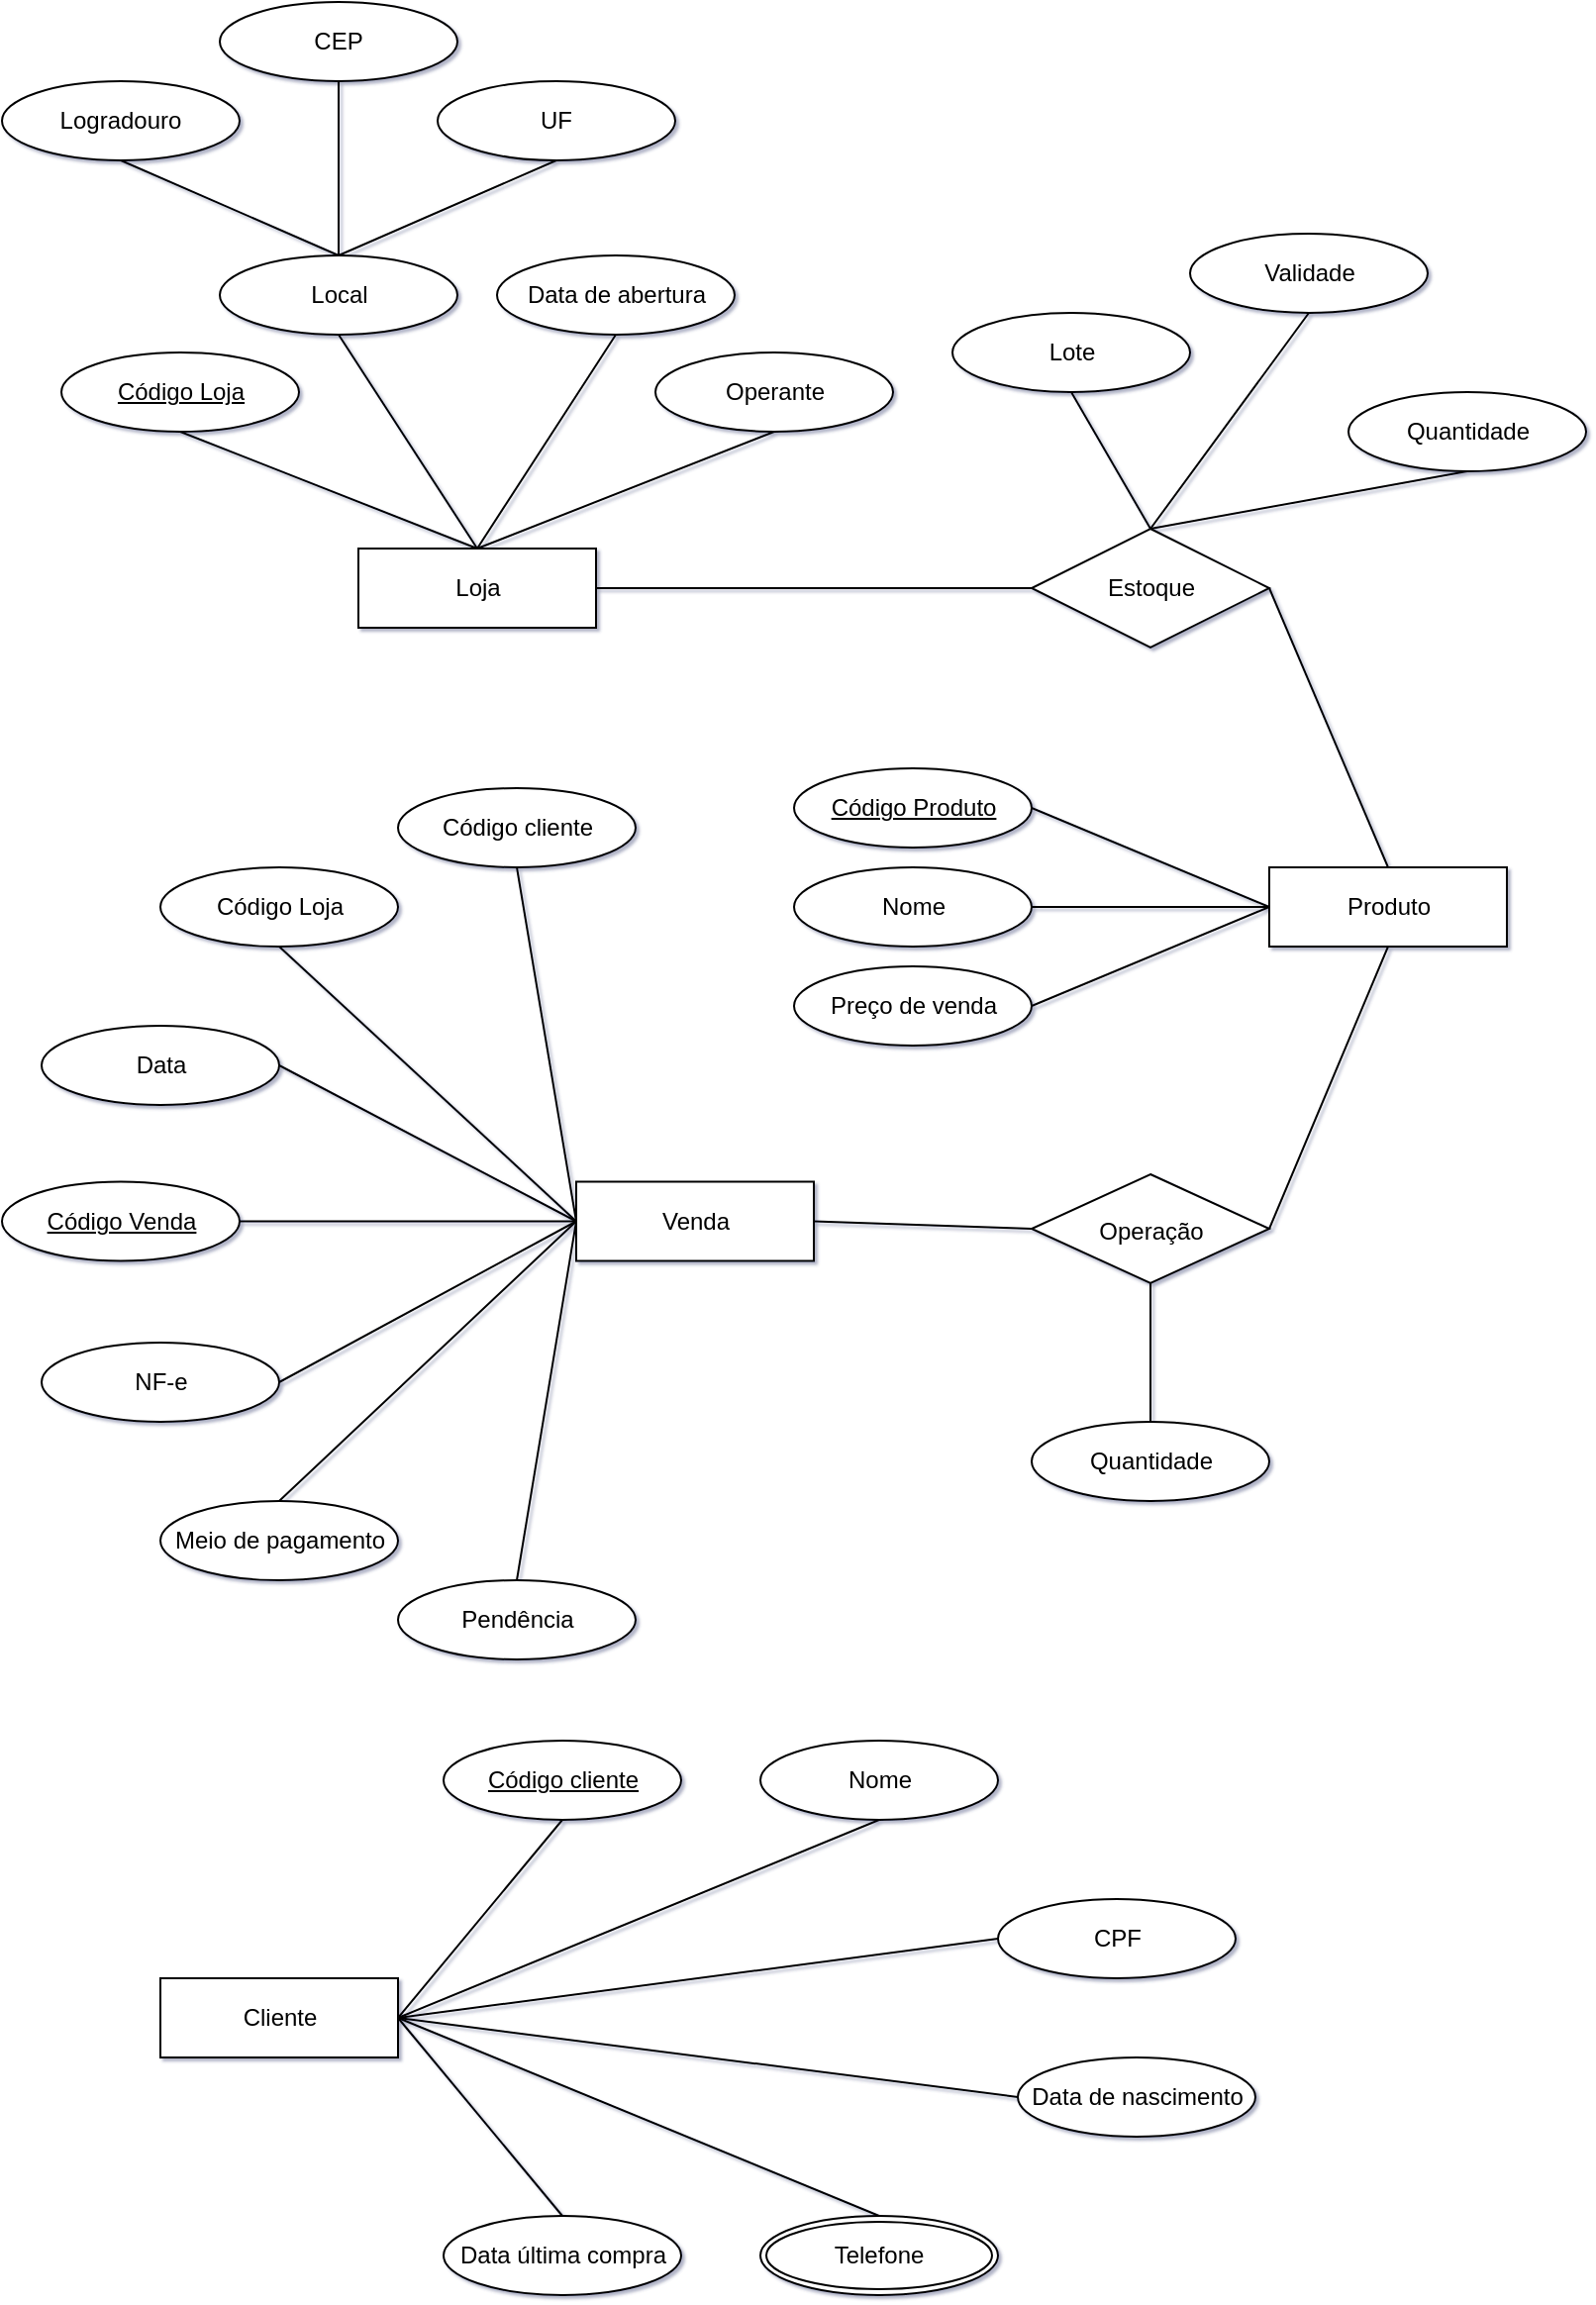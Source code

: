 <mxfile version="20.2.3" type="device"><diagram id="9cClkkAxjtnwp13ak6YX" name="Página-1"><mxGraphModel dx="1283" dy="528" grid="1" gridSize="10" guides="1" tooltips="1" connect="1" arrows="1" fold="1" page="1" pageScale="1" pageWidth="827" pageHeight="1169" math="0" shadow="1"><root><mxCell id="0"/><mxCell id="1" parent="0"/><mxCell id="WDS-rFWJ9INhFWyZ0lLM-5" value="" style="group" vertex="1" connectable="0" parent="1"><mxGeometry x="290" y="595.75" width="120" height="40" as="geometry"/></mxCell><mxCell id="WDS-rFWJ9INhFWyZ0lLM-1" value="" style="rounded=0;whiteSpace=wrap;html=1;" vertex="1" parent="WDS-rFWJ9INhFWyZ0lLM-5"><mxGeometry width="120" height="40" as="geometry"/></mxCell><mxCell id="WDS-rFWJ9INhFWyZ0lLM-2" value="&lt;div&gt;Venda&lt;/div&gt;" style="text;html=1;resizable=0;autosize=1;align=center;verticalAlign=middle;points=[];fillColor=none;strokeColor=none;rounded=0;" vertex="1" parent="WDS-rFWJ9INhFWyZ0lLM-5"><mxGeometry x="30" y="5" width="60" height="30" as="geometry"/></mxCell><mxCell id="WDS-rFWJ9INhFWyZ0lLM-11" value="" style="group" vertex="1" connectable="0" parent="1"><mxGeometry x="80" y="998" width="120" height="40" as="geometry"/></mxCell><mxCell id="WDS-rFWJ9INhFWyZ0lLM-6" value="" style="rounded=0;whiteSpace=wrap;html=1;" vertex="1" parent="WDS-rFWJ9INhFWyZ0lLM-11"><mxGeometry width="120" height="40" as="geometry"/></mxCell><mxCell id="WDS-rFWJ9INhFWyZ0lLM-7" value="&lt;div&gt;Cliente&lt;/div&gt;" style="text;html=1;resizable=0;autosize=1;align=center;verticalAlign=middle;points=[];fillColor=none;strokeColor=none;rounded=0;" vertex="1" parent="WDS-rFWJ9INhFWyZ0lLM-11"><mxGeometry x="30" y="5" width="60" height="30" as="geometry"/></mxCell><mxCell id="WDS-rFWJ9INhFWyZ0lLM-14" value="" style="group" vertex="1" connectable="0" parent="1"><mxGeometry x="640" y="437" width="120" height="40" as="geometry"/></mxCell><mxCell id="WDS-rFWJ9INhFWyZ0lLM-15" value="" style="group" vertex="1" connectable="0" parent="WDS-rFWJ9INhFWyZ0lLM-14"><mxGeometry width="120" height="40" as="geometry"/></mxCell><mxCell id="WDS-rFWJ9INhFWyZ0lLM-18" value="" style="group" vertex="1" connectable="0" parent="WDS-rFWJ9INhFWyZ0lLM-15"><mxGeometry width="120" height="40" as="geometry"/></mxCell><mxCell id="WDS-rFWJ9INhFWyZ0lLM-16" value="" style="rounded=0;whiteSpace=wrap;html=1;" vertex="1" parent="WDS-rFWJ9INhFWyZ0lLM-18"><mxGeometry width="120" height="40" as="geometry"/></mxCell><mxCell id="WDS-rFWJ9INhFWyZ0lLM-17" value="Produto" style="text;html=1;resizable=0;autosize=1;align=center;verticalAlign=middle;points=[];fillColor=none;strokeColor=none;rounded=0;" vertex="1" parent="WDS-rFWJ9INhFWyZ0lLM-18"><mxGeometry x="30" y="5" width="60" height="30" as="geometry"/></mxCell><mxCell id="WDS-rFWJ9INhFWyZ0lLM-19" value="" style="group" vertex="1" connectable="0" parent="1"><mxGeometry x="180" y="276" width="120" height="40" as="geometry"/></mxCell><mxCell id="WDS-rFWJ9INhFWyZ0lLM-20" value="" style="group" vertex="1" connectable="0" parent="WDS-rFWJ9INhFWyZ0lLM-19"><mxGeometry width="120" height="40" as="geometry"/></mxCell><mxCell id="WDS-rFWJ9INhFWyZ0lLM-21" value="" style="group" vertex="1" connectable="0" parent="WDS-rFWJ9INhFWyZ0lLM-20"><mxGeometry width="120" height="40" as="geometry"/></mxCell><mxCell id="WDS-rFWJ9INhFWyZ0lLM-24" value="" style="group" vertex="1" connectable="0" parent="WDS-rFWJ9INhFWyZ0lLM-21"><mxGeometry width="120" height="40" as="geometry"/></mxCell><mxCell id="WDS-rFWJ9INhFWyZ0lLM-22" value="" style="rounded=0;whiteSpace=wrap;html=1;" vertex="1" parent="WDS-rFWJ9INhFWyZ0lLM-24"><mxGeometry width="120" height="40" as="geometry"/></mxCell><mxCell id="WDS-rFWJ9INhFWyZ0lLM-23" value="Loja" style="text;html=1;resizable=0;autosize=1;align=center;verticalAlign=middle;points=[];fillColor=none;strokeColor=none;rounded=0;" vertex="1" parent="WDS-rFWJ9INhFWyZ0lLM-24"><mxGeometry x="35" y="5" width="50" height="30" as="geometry"/></mxCell><mxCell id="WDS-rFWJ9INhFWyZ0lLM-27" value="" style="group" vertex="1" connectable="0" parent="1"><mxGeometry x="520" y="592" width="120" height="55" as="geometry"/></mxCell><mxCell id="WDS-rFWJ9INhFWyZ0lLM-25" value="" style="rhombus;whiteSpace=wrap;html=1;" vertex="1" parent="WDS-rFWJ9INhFWyZ0lLM-27"><mxGeometry width="120" height="55" as="geometry"/></mxCell><mxCell id="WDS-rFWJ9INhFWyZ0lLM-26" value="Operação" style="text;html=1;resizable=0;autosize=1;align=center;verticalAlign=middle;points=[];fillColor=none;strokeColor=none;rounded=0;" vertex="1" parent="WDS-rFWJ9INhFWyZ0lLM-27"><mxGeometry x="20" y="13.75" width="80" height="30" as="geometry"/></mxCell><mxCell id="WDS-rFWJ9INhFWyZ0lLM-28" value="" style="group" vertex="1" connectable="0" parent="1"><mxGeometry x="520" y="266" width="120" height="60" as="geometry"/></mxCell><mxCell id="WDS-rFWJ9INhFWyZ0lLM-31" value="" style="group" vertex="1" connectable="0" parent="WDS-rFWJ9INhFWyZ0lLM-28"><mxGeometry width="120" height="60" as="geometry"/></mxCell><mxCell id="WDS-rFWJ9INhFWyZ0lLM-29" value="" style="rhombus;whiteSpace=wrap;html=1;" vertex="1" parent="WDS-rFWJ9INhFWyZ0lLM-31"><mxGeometry width="120" height="60" as="geometry"/></mxCell><mxCell id="WDS-rFWJ9INhFWyZ0lLM-30" value="Estoque" style="text;html=1;resizable=0;autosize=1;align=center;verticalAlign=middle;points=[];fillColor=none;strokeColor=none;rounded=0;" vertex="1" parent="WDS-rFWJ9INhFWyZ0lLM-31"><mxGeometry x="25" y="15" width="70" height="30" as="geometry"/></mxCell><mxCell id="WDS-rFWJ9INhFWyZ0lLM-37" value="" style="group" vertex="1" connectable="0" parent="1"><mxGeometry x="110" y="128" width="120" height="40" as="geometry"/></mxCell><mxCell id="WDS-rFWJ9INhFWyZ0lLM-35" value="" style="ellipse;whiteSpace=wrap;html=1;fillStyle=auto;fillColor=#FFFFFF;" vertex="1" parent="WDS-rFWJ9INhFWyZ0lLM-37"><mxGeometry width="120" height="40" as="geometry"/></mxCell><mxCell id="WDS-rFWJ9INhFWyZ0lLM-36" value="&lt;div&gt;Local&lt;/div&gt;" style="text;html=1;resizable=0;autosize=1;align=center;verticalAlign=middle;points=[];fillColor=none;strokeColor=none;rounded=0;fillStyle=auto;" vertex="1" parent="WDS-rFWJ9INhFWyZ0lLM-37"><mxGeometry x="35" y="5" width="50" height="30" as="geometry"/></mxCell><mxCell id="WDS-rFWJ9INhFWyZ0lLM-40" value="" style="group" vertex="1" connectable="0" parent="1"><mxGeometry x="250" y="128" width="120" height="40" as="geometry"/></mxCell><mxCell id="WDS-rFWJ9INhFWyZ0lLM-38" value="" style="ellipse;whiteSpace=wrap;html=1;fillStyle=auto;fillColor=#FFFFFF;" vertex="1" parent="WDS-rFWJ9INhFWyZ0lLM-40"><mxGeometry width="120" height="40" as="geometry"/></mxCell><mxCell id="WDS-rFWJ9INhFWyZ0lLM-39" value="Data de abertura" style="text;html=1;resizable=0;autosize=1;align=center;verticalAlign=middle;points=[];fillColor=none;strokeColor=none;rounded=0;fillStyle=auto;" vertex="1" parent="WDS-rFWJ9INhFWyZ0lLM-40"><mxGeometry x="5" y="5" width="110" height="30" as="geometry"/></mxCell><mxCell id="WDS-rFWJ9INhFWyZ0lLM-42" value="" style="group" vertex="1" connectable="0" parent="1"><mxGeometry x="330" y="177" width="120" height="40" as="geometry"/></mxCell><mxCell id="WDS-rFWJ9INhFWyZ0lLM-45" value="" style="group" vertex="1" connectable="0" parent="WDS-rFWJ9INhFWyZ0lLM-42"><mxGeometry width="120" height="40" as="geometry"/></mxCell><mxCell id="WDS-rFWJ9INhFWyZ0lLM-43" value="" style="ellipse;whiteSpace=wrap;html=1;fillStyle=auto;fillColor=#FFFFFF;" vertex="1" parent="WDS-rFWJ9INhFWyZ0lLM-45"><mxGeometry width="120" height="40" as="geometry"/></mxCell><mxCell id="WDS-rFWJ9INhFWyZ0lLM-44" value="Operante" style="text;html=1;resizable=0;autosize=1;align=center;verticalAlign=middle;points=[];fillColor=none;strokeColor=none;rounded=0;fillStyle=auto;container=1;" vertex="1" parent="WDS-rFWJ9INhFWyZ0lLM-45"><mxGeometry x="25" y="5" width="70" height="30" as="geometry"/></mxCell><mxCell id="WDS-rFWJ9INhFWyZ0lLM-49" value="" style="group" vertex="1" connectable="0" parent="1"><mxGeometry x="400" y="387" width="120" height="40" as="geometry"/></mxCell><mxCell id="WDS-rFWJ9INhFWyZ0lLM-47" value="" style="ellipse;whiteSpace=wrap;html=1;fillStyle=auto;fillColor=#FFFFFF;" vertex="1" parent="WDS-rFWJ9INhFWyZ0lLM-49"><mxGeometry width="120" height="40" as="geometry"/></mxCell><mxCell id="WDS-rFWJ9INhFWyZ0lLM-48" value="&lt;u&gt;Código Produto&lt;/u&gt;" style="text;html=1;resizable=0;autosize=1;align=center;verticalAlign=middle;points=[];fillColor=none;strokeColor=none;rounded=0;fillStyle=auto;" vertex="1" parent="WDS-rFWJ9INhFWyZ0lLM-49"><mxGeometry x="10" y="5" width="100" height="30" as="geometry"/></mxCell><mxCell id="WDS-rFWJ9INhFWyZ0lLM-51" value="" style="group" vertex="1" connectable="0" parent="1"><mxGeometry x="400" y="437" width="120" height="40" as="geometry"/></mxCell><mxCell id="WDS-rFWJ9INhFWyZ0lLM-52" value="" style="group" vertex="1" connectable="0" parent="WDS-rFWJ9INhFWyZ0lLM-51"><mxGeometry width="120" height="40" as="geometry"/></mxCell><mxCell id="WDS-rFWJ9INhFWyZ0lLM-53" value="" style="ellipse;whiteSpace=wrap;html=1;fillStyle=auto;fillColor=#FFFFFF;" vertex="1" parent="WDS-rFWJ9INhFWyZ0lLM-52"><mxGeometry width="120" height="40" as="geometry"/></mxCell><mxCell id="WDS-rFWJ9INhFWyZ0lLM-54" value="Nome" style="text;html=1;resizable=0;autosize=1;align=center;verticalAlign=middle;points=[];fillColor=none;strokeColor=none;rounded=0;fillStyle=auto;container=1;" vertex="1" parent="WDS-rFWJ9INhFWyZ0lLM-52"><mxGeometry x="35" y="5" width="50" height="30" as="geometry"/></mxCell><mxCell id="WDS-rFWJ9INhFWyZ0lLM-55" value="" style="group" vertex="1" connectable="0" parent="1"><mxGeometry x="400" y="487" width="120" height="40" as="geometry"/></mxCell><mxCell id="WDS-rFWJ9INhFWyZ0lLM-56" value="" style="group" vertex="1" connectable="0" parent="WDS-rFWJ9INhFWyZ0lLM-55"><mxGeometry width="120" height="40" as="geometry"/></mxCell><mxCell id="WDS-rFWJ9INhFWyZ0lLM-57" value="" style="ellipse;whiteSpace=wrap;html=1;fillStyle=auto;fillColor=#FFFFFF;" vertex="1" parent="WDS-rFWJ9INhFWyZ0lLM-56"><mxGeometry width="120" height="40" as="geometry"/></mxCell><mxCell id="WDS-rFWJ9INhFWyZ0lLM-58" value="Preço de venda" style="text;html=1;resizable=0;autosize=1;align=center;verticalAlign=middle;points=[];fillColor=none;strokeColor=none;rounded=0;fillStyle=auto;container=1;" vertex="1" parent="WDS-rFWJ9INhFWyZ0lLM-56"><mxGeometry x="5" y="5" width="110" height="30" as="geometry"/></mxCell><mxCell id="WDS-rFWJ9INhFWyZ0lLM-59" value="" style="group" vertex="1" connectable="0" parent="1"><mxGeometry x="223" y="878" width="120" height="40" as="geometry"/></mxCell><mxCell id="WDS-rFWJ9INhFWyZ0lLM-60" value="" style="group" vertex="1" connectable="0" parent="WDS-rFWJ9INhFWyZ0lLM-59"><mxGeometry width="120" height="40" as="geometry"/></mxCell><mxCell id="WDS-rFWJ9INhFWyZ0lLM-61" value="" style="ellipse;whiteSpace=wrap;html=1;fillStyle=auto;fillColor=#FFFFFF;" vertex="1" parent="WDS-rFWJ9INhFWyZ0lLM-60"><mxGeometry width="120" height="40" as="geometry"/></mxCell><mxCell id="WDS-rFWJ9INhFWyZ0lLM-62" value="&lt;u&gt;Código cliente&lt;/u&gt;" style="text;html=1;resizable=0;autosize=1;align=center;verticalAlign=middle;points=[];fillColor=none;strokeColor=none;rounded=0;fillStyle=auto;container=1;" vertex="1" parent="WDS-rFWJ9INhFWyZ0lLM-60"><mxGeometry x="10" y="5" width="100" height="30" as="geometry"/></mxCell><mxCell id="WDS-rFWJ9INhFWyZ0lLM-63" value="" style="group" vertex="1" connectable="0" parent="1"><mxGeometry x="383" y="878" width="120" height="40" as="geometry"/></mxCell><mxCell id="WDS-rFWJ9INhFWyZ0lLM-64" value="" style="group" vertex="1" connectable="0" parent="WDS-rFWJ9INhFWyZ0lLM-63"><mxGeometry width="120" height="40" as="geometry"/></mxCell><mxCell id="WDS-rFWJ9INhFWyZ0lLM-65" value="" style="ellipse;whiteSpace=wrap;html=1;fillStyle=auto;fillColor=#FFFFFF;" vertex="1" parent="WDS-rFWJ9INhFWyZ0lLM-64"><mxGeometry width="120" height="40" as="geometry"/></mxCell><mxCell id="WDS-rFWJ9INhFWyZ0lLM-66" value="Nome" style="text;html=1;resizable=0;autosize=1;align=center;verticalAlign=middle;points=[];fillColor=none;strokeColor=none;rounded=0;fillStyle=auto;container=1;" vertex="1" parent="WDS-rFWJ9INhFWyZ0lLM-64"><mxGeometry x="35" y="5" width="50" height="30" as="geometry"/></mxCell><mxCell id="WDS-rFWJ9INhFWyZ0lLM-67" value="" style="group" vertex="1" connectable="0" parent="1"><mxGeometry x="503" y="958" width="120" height="40" as="geometry"/></mxCell><mxCell id="WDS-rFWJ9INhFWyZ0lLM-68" value="" style="group" vertex="1" connectable="0" parent="WDS-rFWJ9INhFWyZ0lLM-67"><mxGeometry width="120" height="40" as="geometry"/></mxCell><mxCell id="WDS-rFWJ9INhFWyZ0lLM-69" value="" style="ellipse;whiteSpace=wrap;html=1;fillStyle=auto;fillColor=#FFFFFF;" vertex="1" parent="WDS-rFWJ9INhFWyZ0lLM-68"><mxGeometry width="120" height="40" as="geometry"/></mxCell><mxCell id="WDS-rFWJ9INhFWyZ0lLM-70" value="CPF" style="text;html=1;resizable=0;autosize=1;align=center;verticalAlign=middle;points=[];fillColor=none;strokeColor=none;rounded=0;fillStyle=auto;container=1;" vertex="1" parent="WDS-rFWJ9INhFWyZ0lLM-68"><mxGeometry x="35" y="5" width="50" height="30" as="geometry"/></mxCell><mxCell id="WDS-rFWJ9INhFWyZ0lLM-71" value="" style="group" vertex="1" connectable="0" parent="1"><mxGeometry x="513" y="1038" width="125" height="40" as="geometry"/></mxCell><mxCell id="WDS-rFWJ9INhFWyZ0lLM-72" value="" style="group" vertex="1" connectable="0" parent="WDS-rFWJ9INhFWyZ0lLM-71"><mxGeometry width="125" height="40" as="geometry"/></mxCell><mxCell id="WDS-rFWJ9INhFWyZ0lLM-73" value="" style="ellipse;whiteSpace=wrap;html=1;fillStyle=auto;fillColor=#FFFFFF;" vertex="1" parent="WDS-rFWJ9INhFWyZ0lLM-72"><mxGeometry width="120" height="40" as="geometry"/></mxCell><mxCell id="WDS-rFWJ9INhFWyZ0lLM-74" value="Data de nascimento" style="text;html=1;resizable=0;autosize=1;align=center;verticalAlign=middle;points=[];fillColor=none;strokeColor=none;rounded=0;fillStyle=auto;container=1;" vertex="1" parent="WDS-rFWJ9INhFWyZ0lLM-72"><mxGeometry x="-5" y="5" width="130" height="30" as="geometry"/></mxCell><mxCell id="WDS-rFWJ9INhFWyZ0lLM-79" value="" style="group" vertex="1" connectable="0" parent="1"><mxGeometry x="223" y="1118" width="125" height="40" as="geometry"/></mxCell><mxCell id="WDS-rFWJ9INhFWyZ0lLM-80" value="" style="group" vertex="1" connectable="0" parent="WDS-rFWJ9INhFWyZ0lLM-79"><mxGeometry width="125" height="40" as="geometry"/></mxCell><mxCell id="WDS-rFWJ9INhFWyZ0lLM-81" value="" style="ellipse;whiteSpace=wrap;html=1;fillStyle=auto;fillColor=#FFFFFF;" vertex="1" parent="WDS-rFWJ9INhFWyZ0lLM-80"><mxGeometry width="120" height="40" as="geometry"/></mxCell><mxCell id="WDS-rFWJ9INhFWyZ0lLM-82" value="Data última compra" style="text;html=1;resizable=0;autosize=1;align=center;verticalAlign=middle;points=[];fillColor=none;strokeColor=none;rounded=0;fillStyle=auto;container=1;" vertex="1" parent="WDS-rFWJ9INhFWyZ0lLM-80"><mxGeometry x="-5" y="5" width="130" height="30" as="geometry"/></mxCell><mxCell id="WDS-rFWJ9INhFWyZ0lLM-83" value="" style="group" vertex="1" connectable="0" parent="1"><mxGeometry y="559.75" width="120" height="76" as="geometry"/></mxCell><mxCell id="WDS-rFWJ9INhFWyZ0lLM-84" value="" style="group" vertex="1" connectable="0" parent="WDS-rFWJ9INhFWyZ0lLM-83"><mxGeometry width="120" height="76" as="geometry"/></mxCell><mxCell id="WDS-rFWJ9INhFWyZ0lLM-177" value="" style="group" vertex="1" connectable="0" parent="WDS-rFWJ9INhFWyZ0lLM-84"><mxGeometry y="36" width="120" height="40" as="geometry"/></mxCell><mxCell id="WDS-rFWJ9INhFWyZ0lLM-85" value="" style="ellipse;whiteSpace=wrap;html=1;fillStyle=auto;fillColor=#FFFFFF;" vertex="1" parent="WDS-rFWJ9INhFWyZ0lLM-177"><mxGeometry width="120" height="40" as="geometry"/></mxCell><mxCell id="WDS-rFWJ9INhFWyZ0lLM-86" value="&lt;div&gt;&lt;u&gt;Código Venda&lt;/u&gt;&lt;/div&gt;" style="text;html=1;resizable=0;autosize=1;align=center;verticalAlign=middle;points=[];fillColor=none;strokeColor=none;rounded=0;fillStyle=auto;container=1;" vertex="1" parent="WDS-rFWJ9INhFWyZ0lLM-177"><mxGeometry x="10" y="5" width="100" height="30" as="geometry"/></mxCell><mxCell id="WDS-rFWJ9INhFWyZ0lLM-87" value="" style="group" vertex="1" connectable="0" parent="1"><mxGeometry x="20" y="677" width="120" height="40" as="geometry"/></mxCell><mxCell id="WDS-rFWJ9INhFWyZ0lLM-88" value="" style="group" vertex="1" connectable="0" parent="WDS-rFWJ9INhFWyZ0lLM-87"><mxGeometry width="120" height="40" as="geometry"/></mxCell><mxCell id="WDS-rFWJ9INhFWyZ0lLM-89" value="" style="ellipse;whiteSpace=wrap;html=1;fillStyle=auto;fillColor=#FFFFFF;" vertex="1" parent="WDS-rFWJ9INhFWyZ0lLM-88"><mxGeometry width="120" height="40" as="geometry"/></mxCell><mxCell id="WDS-rFWJ9INhFWyZ0lLM-90" value="NF-e" style="text;html=1;resizable=0;autosize=1;align=center;verticalAlign=middle;points=[];fillColor=none;strokeColor=none;rounded=0;fillStyle=auto;container=1;" vertex="1" parent="WDS-rFWJ9INhFWyZ0lLM-88"><mxGeometry x="35" y="5" width="50" height="30" as="geometry"/></mxCell><mxCell id="WDS-rFWJ9INhFWyZ0lLM-91" value="" style="group" vertex="1" connectable="0" parent="1"><mxGeometry x="20" y="517" width="120" height="40" as="geometry"/></mxCell><mxCell id="WDS-rFWJ9INhFWyZ0lLM-92" value="" style="group" vertex="1" connectable="0" parent="WDS-rFWJ9INhFWyZ0lLM-91"><mxGeometry width="120" height="40" as="geometry"/></mxCell><mxCell id="WDS-rFWJ9INhFWyZ0lLM-93" value="" style="ellipse;whiteSpace=wrap;html=1;fillStyle=auto;fillColor=#FFFFFF;" vertex="1" parent="WDS-rFWJ9INhFWyZ0lLM-92"><mxGeometry width="120" height="40" as="geometry"/></mxCell><mxCell id="WDS-rFWJ9INhFWyZ0lLM-94" value="&lt;div&gt;Data&lt;/div&gt;" style="text;html=1;resizable=0;autosize=1;align=center;verticalAlign=middle;points=[];fillColor=none;strokeColor=none;rounded=0;fillStyle=auto;container=1;" vertex="1" parent="WDS-rFWJ9INhFWyZ0lLM-92"><mxGeometry x="35" y="5" width="50" height="30" as="geometry"/></mxCell><mxCell id="WDS-rFWJ9INhFWyZ0lLM-97" value="" style="group" vertex="1" connectable="0" parent="1"><mxGeometry x="80" y="437" width="120" height="40" as="geometry"/></mxCell><mxCell id="WDS-rFWJ9INhFWyZ0lLM-98" value="" style="group" vertex="1" connectable="0" parent="WDS-rFWJ9INhFWyZ0lLM-97"><mxGeometry width="120" height="40" as="geometry"/></mxCell><mxCell id="WDS-rFWJ9INhFWyZ0lLM-99" value="" style="ellipse;whiteSpace=wrap;html=1;fillStyle=auto;fillColor=#FFFFFF;" vertex="1" parent="WDS-rFWJ9INhFWyZ0lLM-98"><mxGeometry width="120" height="40" as="geometry"/></mxCell><mxCell id="WDS-rFWJ9INhFWyZ0lLM-100" value="&lt;div&gt;Código Loja&lt;/div&gt;" style="text;html=1;resizable=0;autosize=1;align=center;verticalAlign=middle;points=[];fillColor=none;strokeColor=none;rounded=0;fillStyle=auto;container=1;" vertex="1" parent="WDS-rFWJ9INhFWyZ0lLM-98"><mxGeometry x="15" y="5" width="90" height="30" as="geometry"/></mxCell><mxCell id="WDS-rFWJ9INhFWyZ0lLM-101" value="" style="group" vertex="1" connectable="0" parent="1"><mxGeometry x="200" y="397" width="120" height="40" as="geometry"/></mxCell><mxCell id="WDS-rFWJ9INhFWyZ0lLM-102" value="" style="group" vertex="1" connectable="0" parent="WDS-rFWJ9INhFWyZ0lLM-101"><mxGeometry width="120" height="40" as="geometry"/></mxCell><mxCell id="WDS-rFWJ9INhFWyZ0lLM-103" value="" style="ellipse;whiteSpace=wrap;html=1;fillStyle=auto;fillColor=#FFFFFF;" vertex="1" parent="WDS-rFWJ9INhFWyZ0lLM-102"><mxGeometry width="120" height="40" as="geometry"/></mxCell><mxCell id="WDS-rFWJ9INhFWyZ0lLM-104" value="Código cliente" style="text;html=1;resizable=0;autosize=1;align=center;verticalAlign=middle;points=[];fillColor=none;strokeColor=none;rounded=0;fillStyle=auto;container=1;" vertex="1" parent="WDS-rFWJ9INhFWyZ0lLM-102"><mxGeometry x="10" y="5" width="100" height="30" as="geometry"/></mxCell><mxCell id="WDS-rFWJ9INhFWyZ0lLM-105" value="" style="group" vertex="1" connectable="0" parent="1"><mxGeometry x="80" y="757" width="125" height="40" as="geometry"/></mxCell><mxCell id="WDS-rFWJ9INhFWyZ0lLM-106" value="" style="group" vertex="1" connectable="0" parent="WDS-rFWJ9INhFWyZ0lLM-105"><mxGeometry width="125" height="40" as="geometry"/></mxCell><mxCell id="WDS-rFWJ9INhFWyZ0lLM-107" value="" style="ellipse;whiteSpace=wrap;html=1;fillStyle=auto;fillColor=#FFFFFF;" vertex="1" parent="WDS-rFWJ9INhFWyZ0lLM-106"><mxGeometry width="120" height="40" as="geometry"/></mxCell><mxCell id="WDS-rFWJ9INhFWyZ0lLM-108" value="Meio de pagamento" style="text;html=1;resizable=0;autosize=1;align=center;verticalAlign=middle;points=[];fillColor=none;strokeColor=none;rounded=0;fillStyle=auto;container=1;" vertex="1" parent="WDS-rFWJ9INhFWyZ0lLM-106"><mxGeometry x="-5" y="5" width="130" height="30" as="geometry"/></mxCell><mxCell id="WDS-rFWJ9INhFWyZ0lLM-109" value="" style="group" vertex="1" connectable="0" parent="1"><mxGeometry x="200" y="797" width="125" height="40" as="geometry"/></mxCell><mxCell id="WDS-rFWJ9INhFWyZ0lLM-110" value="" style="group" vertex="1" connectable="0" parent="WDS-rFWJ9INhFWyZ0lLM-109"><mxGeometry width="125" height="40" as="geometry"/></mxCell><mxCell id="WDS-rFWJ9INhFWyZ0lLM-111" value="" style="ellipse;whiteSpace=wrap;html=1;fillStyle=auto;fillColor=#FFFFFF;" vertex="1" parent="WDS-rFWJ9INhFWyZ0lLM-110"><mxGeometry width="120" height="40" as="geometry"/></mxCell><mxCell id="WDS-rFWJ9INhFWyZ0lLM-112" value="Pendência" style="text;html=1;resizable=0;autosize=1;align=center;verticalAlign=middle;points=[];fillColor=none;strokeColor=none;rounded=0;fillStyle=auto;container=1;" vertex="1" parent="WDS-rFWJ9INhFWyZ0lLM-110"><mxGeometry x="20" y="5" width="80" height="30" as="geometry"/></mxCell><mxCell id="WDS-rFWJ9INhFWyZ0lLM-114" value="" style="endArrow=none;html=1;rounded=0;exitX=0.5;exitY=0;exitDx=0;exitDy=0;entryX=1;entryY=0.5;entryDx=0;entryDy=0;" edge="1" parent="1" source="WDS-rFWJ9INhFWyZ0lLM-16" target="WDS-rFWJ9INhFWyZ0lLM-29"><mxGeometry width="50" height="50" relative="1" as="geometry"><mxPoint x="480" y="357" as="sourcePoint"/><mxPoint x="530" y="307" as="targetPoint"/></mxGeometry></mxCell><mxCell id="WDS-rFWJ9INhFWyZ0lLM-115" value="" style="endArrow=none;html=1;rounded=0;exitX=1;exitY=0.5;exitDx=0;exitDy=0;entryX=0;entryY=0.5;entryDx=0;entryDy=0;" edge="1" parent="1" source="WDS-rFWJ9INhFWyZ0lLM-22" target="WDS-rFWJ9INhFWyZ0lLM-29"><mxGeometry width="50" height="50" relative="1" as="geometry"><mxPoint x="480" y="357" as="sourcePoint"/><mxPoint x="520" y="337" as="targetPoint"/></mxGeometry></mxCell><mxCell id="WDS-rFWJ9INhFWyZ0lLM-116" value="" style="group" vertex="1" connectable="0" parent="1"><mxGeometry x="30" y="177" width="120" height="40" as="geometry"/></mxCell><mxCell id="WDS-rFWJ9INhFWyZ0lLM-33" value="" style="ellipse;whiteSpace=wrap;html=1;fillStyle=auto;fillColor=#FFFFFF;" vertex="1" parent="WDS-rFWJ9INhFWyZ0lLM-116"><mxGeometry width="120" height="40" as="geometry"/></mxCell><mxCell id="WDS-rFWJ9INhFWyZ0lLM-34" value="&lt;u&gt;Código Loja&lt;/u&gt;" style="text;html=1;resizable=0;autosize=1;align=center;verticalAlign=middle;points=[];fillColor=none;strokeColor=none;rounded=0;fillStyle=auto;" vertex="1" parent="WDS-rFWJ9INhFWyZ0lLM-116"><mxGeometry x="15" y="5" width="90" height="30" as="geometry"/></mxCell><mxCell id="WDS-rFWJ9INhFWyZ0lLM-117" value="" style="endArrow=none;html=1;rounded=0;exitX=0.5;exitY=0;exitDx=0;exitDy=0;entryX=0.5;entryY=1;entryDx=0;entryDy=0;" edge="1" parent="1" source="WDS-rFWJ9INhFWyZ0lLM-22" target="WDS-rFWJ9INhFWyZ0lLM-33"><mxGeometry width="50" height="50" relative="1" as="geometry"><mxPoint x="480" y="357" as="sourcePoint"/><mxPoint x="530" y="307" as="targetPoint"/></mxGeometry></mxCell><mxCell id="WDS-rFWJ9INhFWyZ0lLM-118" value="" style="endArrow=none;html=1;rounded=0;entryX=0.5;entryY=1;entryDx=0;entryDy=0;exitX=0.5;exitY=0;exitDx=0;exitDy=0;" edge="1" parent="1" source="WDS-rFWJ9INhFWyZ0lLM-22" target="WDS-rFWJ9INhFWyZ0lLM-35"><mxGeometry width="50" height="50" relative="1" as="geometry"><mxPoint x="480" y="357" as="sourcePoint"/><mxPoint x="530" y="307" as="targetPoint"/></mxGeometry></mxCell><mxCell id="WDS-rFWJ9INhFWyZ0lLM-119" value="" style="endArrow=none;html=1;rounded=0;entryX=0.5;entryY=1;entryDx=0;entryDy=0;exitX=0.5;exitY=0;exitDx=0;exitDy=0;" edge="1" parent="1" source="WDS-rFWJ9INhFWyZ0lLM-22" target="WDS-rFWJ9INhFWyZ0lLM-38"><mxGeometry width="50" height="50" relative="1" as="geometry"><mxPoint x="480" y="357" as="sourcePoint"/><mxPoint x="530" y="307" as="targetPoint"/></mxGeometry></mxCell><mxCell id="WDS-rFWJ9INhFWyZ0lLM-120" value="" style="endArrow=none;html=1;rounded=0;entryX=0.5;entryY=1;entryDx=0;entryDy=0;exitX=0.5;exitY=0;exitDx=0;exitDy=0;" edge="1" parent="1" source="WDS-rFWJ9INhFWyZ0lLM-22" target="WDS-rFWJ9INhFWyZ0lLM-43"><mxGeometry width="50" height="50" relative="1" as="geometry"><mxPoint x="480" y="357" as="sourcePoint"/><mxPoint x="530" y="307" as="targetPoint"/></mxGeometry></mxCell><mxCell id="WDS-rFWJ9INhFWyZ0lLM-121" value="" style="endArrow=none;html=1;rounded=0;exitX=1;exitY=0.5;exitDx=0;exitDy=0;entryX=0.5;entryY=1;entryDx=0;entryDy=0;" edge="1" parent="1" source="WDS-rFWJ9INhFWyZ0lLM-25" target="WDS-rFWJ9INhFWyZ0lLM-16"><mxGeometry width="50" height="50" relative="1" as="geometry"><mxPoint x="480" y="467" as="sourcePoint"/><mxPoint x="530" y="417" as="targetPoint"/></mxGeometry></mxCell><mxCell id="WDS-rFWJ9INhFWyZ0lLM-122" value="" style="endArrow=none;html=1;rounded=0;entryX=0;entryY=0.5;entryDx=0;entryDy=0;exitX=1;exitY=0.5;exitDx=0;exitDy=0;" edge="1" parent="1" source="WDS-rFWJ9INhFWyZ0lLM-1" target="WDS-rFWJ9INhFWyZ0lLM-25"><mxGeometry width="50" height="50" relative="1" as="geometry"><mxPoint x="480" y="467" as="sourcePoint"/><mxPoint x="530" y="417" as="targetPoint"/></mxGeometry></mxCell><mxCell id="WDS-rFWJ9INhFWyZ0lLM-123" value="" style="endArrow=none;html=1;rounded=0;exitX=1;exitY=0.5;exitDx=0;exitDy=0;entryX=0;entryY=0.5;entryDx=0;entryDy=0;" edge="1" parent="1" source="WDS-rFWJ9INhFWyZ0lLM-53" target="WDS-rFWJ9INhFWyZ0lLM-16"><mxGeometry width="50" height="50" relative="1" as="geometry"><mxPoint x="480" y="467" as="sourcePoint"/><mxPoint x="530" y="417" as="targetPoint"/></mxGeometry></mxCell><mxCell id="WDS-rFWJ9INhFWyZ0lLM-124" value="" style="endArrow=none;html=1;rounded=0;exitX=1;exitY=0.5;exitDx=0;exitDy=0;entryX=0;entryY=0.5;entryDx=0;entryDy=0;" edge="1" parent="1" source="WDS-rFWJ9INhFWyZ0lLM-57" target="WDS-rFWJ9INhFWyZ0lLM-16"><mxGeometry width="50" height="50" relative="1" as="geometry"><mxPoint x="480" y="467" as="sourcePoint"/><mxPoint x="530" y="417" as="targetPoint"/></mxGeometry></mxCell><mxCell id="WDS-rFWJ9INhFWyZ0lLM-125" value="" style="endArrow=none;html=1;rounded=0;exitX=1;exitY=0.5;exitDx=0;exitDy=0;entryX=0;entryY=0.5;entryDx=0;entryDy=0;" edge="1" parent="1" source="WDS-rFWJ9INhFWyZ0lLM-47" target="WDS-rFWJ9INhFWyZ0lLM-16"><mxGeometry width="50" height="50" relative="1" as="geometry"><mxPoint x="480" y="467" as="sourcePoint"/><mxPoint x="530" y="417" as="targetPoint"/></mxGeometry></mxCell><mxCell id="WDS-rFWJ9INhFWyZ0lLM-127" value="" style="endArrow=none;html=1;rounded=0;entryX=1;entryY=0.5;entryDx=0;entryDy=0;exitX=0.5;exitY=1;exitDx=0;exitDy=0;" edge="1" parent="1" source="WDS-rFWJ9INhFWyZ0lLM-61" target="WDS-rFWJ9INhFWyZ0lLM-6"><mxGeometry width="50" height="50" relative="1" as="geometry"><mxPoint x="663" y="1018" as="sourcePoint"/><mxPoint x="713" y="968" as="targetPoint"/></mxGeometry></mxCell><mxCell id="WDS-rFWJ9INhFWyZ0lLM-128" value="" style="endArrow=none;html=1;rounded=0;exitX=1;exitY=0.5;exitDx=0;exitDy=0;entryX=0.5;entryY=1;entryDx=0;entryDy=0;" edge="1" parent="1" source="WDS-rFWJ9INhFWyZ0lLM-6" target="WDS-rFWJ9INhFWyZ0lLM-65"><mxGeometry width="50" height="50" relative="1" as="geometry"><mxPoint x="663" y="1018" as="sourcePoint"/><mxPoint x="713" y="968" as="targetPoint"/></mxGeometry></mxCell><mxCell id="WDS-rFWJ9INhFWyZ0lLM-129" value="" style="endArrow=none;html=1;rounded=0;exitX=1;exitY=0.5;exitDx=0;exitDy=0;entryX=0;entryY=0.5;entryDx=0;entryDy=0;" edge="1" parent="1" source="WDS-rFWJ9INhFWyZ0lLM-6" target="WDS-rFWJ9INhFWyZ0lLM-69"><mxGeometry width="50" height="50" relative="1" as="geometry"><mxPoint x="663" y="1018" as="sourcePoint"/><mxPoint x="713" y="968" as="targetPoint"/></mxGeometry></mxCell><mxCell id="WDS-rFWJ9INhFWyZ0lLM-130" value="" style="endArrow=none;html=1;rounded=0;exitX=0.5;exitY=0;exitDx=0;exitDy=0;entryX=1;entryY=0.5;entryDx=0;entryDy=0;" edge="1" parent="1" source="WDS-rFWJ9INhFWyZ0lLM-168" target="WDS-rFWJ9INhFWyZ0lLM-6"><mxGeometry width="50" height="50" relative="1" as="geometry"><mxPoint x="443" y="1118" as="sourcePoint"/><mxPoint x="713" y="968" as="targetPoint"/></mxGeometry></mxCell><mxCell id="WDS-rFWJ9INhFWyZ0lLM-131" value="" style="endArrow=none;html=1;rounded=0;exitX=0.5;exitY=0;exitDx=0;exitDy=0;entryX=1;entryY=0.5;entryDx=0;entryDy=0;" edge="1" parent="1" source="WDS-rFWJ9INhFWyZ0lLM-81" target="WDS-rFWJ9INhFWyZ0lLM-6"><mxGeometry width="50" height="50" relative="1" as="geometry"><mxPoint x="663" y="1018" as="sourcePoint"/><mxPoint x="713" y="968" as="targetPoint"/></mxGeometry></mxCell><mxCell id="WDS-rFWJ9INhFWyZ0lLM-132" value="" style="endArrow=none;html=1;rounded=0;exitX=0;exitY=0.5;exitDx=0;exitDy=0;entryX=1;entryY=0.5;entryDx=0;entryDy=0;" edge="1" parent="1" source="WDS-rFWJ9INhFWyZ0lLM-73" target="WDS-rFWJ9INhFWyZ0lLM-6"><mxGeometry width="50" height="50" relative="1" as="geometry"><mxPoint x="763" y="1008" as="sourcePoint"/><mxPoint x="713" y="968" as="targetPoint"/></mxGeometry></mxCell><mxCell id="WDS-rFWJ9INhFWyZ0lLM-133" value="" style="endArrow=none;html=1;rounded=0;exitX=1;exitY=0.5;exitDx=0;exitDy=0;entryX=0;entryY=0.5;entryDx=0;entryDy=0;" edge="1" parent="1" source="WDS-rFWJ9INhFWyZ0lLM-85" target="WDS-rFWJ9INhFWyZ0lLM-1"><mxGeometry width="50" height="50" relative="1" as="geometry"><mxPoint x="120" y="615.75" as="sourcePoint"/><mxPoint x="530" y="467" as="targetPoint"/></mxGeometry></mxCell><mxCell id="WDS-rFWJ9INhFWyZ0lLM-134" value="" style="endArrow=none;html=1;rounded=0;exitX=1;exitY=0.5;exitDx=0;exitDy=0;entryX=0;entryY=0.5;entryDx=0;entryDy=0;" edge="1" parent="1" source="WDS-rFWJ9INhFWyZ0lLM-93" target="WDS-rFWJ9INhFWyZ0lLM-1"><mxGeometry width="50" height="50" relative="1" as="geometry"><mxPoint x="480" y="517" as="sourcePoint"/><mxPoint x="530" y="467" as="targetPoint"/></mxGeometry></mxCell><mxCell id="WDS-rFWJ9INhFWyZ0lLM-135" value="" style="endArrow=none;html=1;rounded=0;exitX=1;exitY=0.5;exitDx=0;exitDy=0;entryX=0;entryY=0.5;entryDx=0;entryDy=0;" edge="1" parent="1" source="WDS-rFWJ9INhFWyZ0lLM-89" target="WDS-rFWJ9INhFWyZ0lLM-1"><mxGeometry width="50" height="50" relative="1" as="geometry"><mxPoint x="480" y="517" as="sourcePoint"/><mxPoint x="530" y="467" as="targetPoint"/></mxGeometry></mxCell><mxCell id="WDS-rFWJ9INhFWyZ0lLM-137" value="" style="endArrow=none;html=1;rounded=0;exitX=0;exitY=0.5;exitDx=0;exitDy=0;entryX=0.5;entryY=0;entryDx=0;entryDy=0;" edge="1" parent="1" source="WDS-rFWJ9INhFWyZ0lLM-1" target="WDS-rFWJ9INhFWyZ0lLM-107"><mxGeometry width="50" height="50" relative="1" as="geometry"><mxPoint x="480" y="517" as="sourcePoint"/><mxPoint x="530" y="467" as="targetPoint"/></mxGeometry></mxCell><mxCell id="WDS-rFWJ9INhFWyZ0lLM-138" value="" style="endArrow=none;html=1;rounded=0;exitX=0.5;exitY=0;exitDx=0;exitDy=0;entryX=0;entryY=0.5;entryDx=0;entryDy=0;" edge="1" parent="1" source="WDS-rFWJ9INhFWyZ0lLM-111" target="WDS-rFWJ9INhFWyZ0lLM-1"><mxGeometry width="50" height="50" relative="1" as="geometry"><mxPoint x="480" y="517" as="sourcePoint"/><mxPoint x="530" y="467" as="targetPoint"/></mxGeometry></mxCell><mxCell id="WDS-rFWJ9INhFWyZ0lLM-140" value="" style="endArrow=none;html=1;rounded=0;exitX=0;exitY=0.5;exitDx=0;exitDy=0;entryX=0.5;entryY=1;entryDx=0;entryDy=0;" edge="1" parent="1" source="WDS-rFWJ9INhFWyZ0lLM-1" target="WDS-rFWJ9INhFWyZ0lLM-99"><mxGeometry width="50" height="50" relative="1" as="geometry"><mxPoint x="480" y="517" as="sourcePoint"/><mxPoint x="530" y="467" as="targetPoint"/></mxGeometry></mxCell><mxCell id="WDS-rFWJ9INhFWyZ0lLM-141" value="" style="endArrow=none;html=1;rounded=0;exitX=0;exitY=0.5;exitDx=0;exitDy=0;entryX=0.5;entryY=1;entryDx=0;entryDy=0;" edge="1" parent="1" source="WDS-rFWJ9INhFWyZ0lLM-1" target="WDS-rFWJ9INhFWyZ0lLM-103"><mxGeometry width="50" height="50" relative="1" as="geometry"><mxPoint x="480" y="517" as="sourcePoint"/><mxPoint x="530" y="467" as="targetPoint"/></mxGeometry></mxCell><mxCell id="WDS-rFWJ9INhFWyZ0lLM-147" value="" style="group" vertex="1" connectable="0" parent="1"><mxGeometry x="480" y="157" width="120" height="40" as="geometry"/></mxCell><mxCell id="WDS-rFWJ9INhFWyZ0lLM-148" value="" style="group" vertex="1" connectable="0" parent="WDS-rFWJ9INhFWyZ0lLM-147"><mxGeometry width="120" height="40" as="geometry"/></mxCell><mxCell id="WDS-rFWJ9INhFWyZ0lLM-149" value="" style="ellipse;whiteSpace=wrap;html=1;fillStyle=auto;fillColor=#FFFFFF;" vertex="1" parent="WDS-rFWJ9INhFWyZ0lLM-148"><mxGeometry width="120" height="40" as="geometry"/></mxCell><mxCell id="WDS-rFWJ9INhFWyZ0lLM-150" value="&lt;div&gt;Lote&lt;/div&gt;" style="text;html=1;resizable=0;autosize=1;align=center;verticalAlign=middle;points=[];fillColor=none;strokeColor=none;rounded=0;fillStyle=auto;container=1;" vertex="1" parent="WDS-rFWJ9INhFWyZ0lLM-148"><mxGeometry x="35" y="5" width="50" height="30" as="geometry"/></mxCell><mxCell id="WDS-rFWJ9INhFWyZ0lLM-151" value="" style="group" vertex="1" connectable="0" parent="1"><mxGeometry x="600" y="117" width="120" height="40" as="geometry"/></mxCell><mxCell id="WDS-rFWJ9INhFWyZ0lLM-152" value="" style="group" vertex="1" connectable="0" parent="WDS-rFWJ9INhFWyZ0lLM-151"><mxGeometry width="120" height="40" as="geometry"/></mxCell><mxCell id="WDS-rFWJ9INhFWyZ0lLM-153" value="" style="ellipse;whiteSpace=wrap;html=1;fillStyle=auto;fillColor=#FFFFFF;" vertex="1" parent="WDS-rFWJ9INhFWyZ0lLM-152"><mxGeometry width="120" height="40" as="geometry"/></mxCell><mxCell id="WDS-rFWJ9INhFWyZ0lLM-154" value="&lt;div&gt;Validade&lt;/div&gt;" style="text;html=1;resizable=0;autosize=1;align=center;verticalAlign=middle;points=[];fillColor=none;strokeColor=none;rounded=0;fillStyle=auto;container=1;" vertex="1" parent="WDS-rFWJ9INhFWyZ0lLM-152"><mxGeometry x="25" y="5" width="70" height="30" as="geometry"/></mxCell><mxCell id="WDS-rFWJ9INhFWyZ0lLM-155" value="" style="group" vertex="1" connectable="0" parent="1"><mxGeometry x="680" y="197" width="120" height="40" as="geometry"/></mxCell><mxCell id="WDS-rFWJ9INhFWyZ0lLM-156" value="" style="group" vertex="1" connectable="0" parent="WDS-rFWJ9INhFWyZ0lLM-155"><mxGeometry width="120" height="40" as="geometry"/></mxCell><mxCell id="WDS-rFWJ9INhFWyZ0lLM-157" value="" style="ellipse;whiteSpace=wrap;html=1;fillStyle=auto;fillColor=#FFFFFF;" vertex="1" parent="WDS-rFWJ9INhFWyZ0lLM-156"><mxGeometry width="120" height="40" as="geometry"/></mxCell><mxCell id="WDS-rFWJ9INhFWyZ0lLM-158" value="Quantidade" style="text;html=1;resizable=0;autosize=1;align=center;verticalAlign=middle;points=[];fillColor=none;strokeColor=none;rounded=0;fillStyle=auto;container=1;" vertex="1" parent="WDS-rFWJ9INhFWyZ0lLM-156"><mxGeometry x="20" y="5" width="80" height="30" as="geometry"/></mxCell><mxCell id="WDS-rFWJ9INhFWyZ0lLM-159" value="" style="group" vertex="1" connectable="0" parent="1"><mxGeometry x="520" y="717" width="120" height="40" as="geometry"/></mxCell><mxCell id="WDS-rFWJ9INhFWyZ0lLM-160" value="" style="group" vertex="1" connectable="0" parent="WDS-rFWJ9INhFWyZ0lLM-159"><mxGeometry width="120" height="40" as="geometry"/></mxCell><mxCell id="WDS-rFWJ9INhFWyZ0lLM-161" value="" style="ellipse;whiteSpace=wrap;html=1;fillStyle=auto;fillColor=#FFFFFF;" vertex="1" parent="WDS-rFWJ9INhFWyZ0lLM-160"><mxGeometry width="120" height="40" as="geometry"/></mxCell><mxCell id="WDS-rFWJ9INhFWyZ0lLM-162" value="Quantidade" style="text;html=1;resizable=0;autosize=1;align=center;verticalAlign=middle;points=[];fillColor=none;strokeColor=none;rounded=0;fillStyle=auto;container=1;" vertex="1" parent="WDS-rFWJ9INhFWyZ0lLM-160"><mxGeometry x="20" y="5" width="80" height="30" as="geometry"/></mxCell><mxCell id="WDS-rFWJ9INhFWyZ0lLM-163" value="" style="endArrow=none;html=1;rounded=0;entryX=0.5;entryY=0;entryDx=0;entryDy=0;exitX=0.5;exitY=1;exitDx=0;exitDy=0;" edge="1" parent="1" source="WDS-rFWJ9INhFWyZ0lLM-149" target="WDS-rFWJ9INhFWyZ0lLM-29"><mxGeometry width="50" height="50" relative="1" as="geometry"><mxPoint x="480" y="337" as="sourcePoint"/><mxPoint x="530" y="287" as="targetPoint"/></mxGeometry></mxCell><mxCell id="WDS-rFWJ9INhFWyZ0lLM-164" value="" style="endArrow=none;html=1;rounded=0;entryX=0.5;entryY=1;entryDx=0;entryDy=0;exitX=0.5;exitY=0;exitDx=0;exitDy=0;" edge="1" parent="1" source="WDS-rFWJ9INhFWyZ0lLM-29" target="WDS-rFWJ9INhFWyZ0lLM-153"><mxGeometry width="50" height="50" relative="1" as="geometry"><mxPoint x="480" y="337" as="sourcePoint"/><mxPoint x="530" y="287" as="targetPoint"/></mxGeometry></mxCell><mxCell id="WDS-rFWJ9INhFWyZ0lLM-165" value="" style="endArrow=none;html=1;rounded=0;entryX=0.5;entryY=1;entryDx=0;entryDy=0;exitX=0.5;exitY=0;exitDx=0;exitDy=0;" edge="1" parent="1" source="WDS-rFWJ9INhFWyZ0lLM-29" target="WDS-rFWJ9INhFWyZ0lLM-157"><mxGeometry width="50" height="50" relative="1" as="geometry"><mxPoint x="480" y="337" as="sourcePoint"/><mxPoint x="530" y="287" as="targetPoint"/></mxGeometry></mxCell><mxCell id="WDS-rFWJ9INhFWyZ0lLM-166" value="" style="endArrow=none;html=1;rounded=0;entryX=0.5;entryY=1;entryDx=0;entryDy=0;exitX=0.5;exitY=0;exitDx=0;exitDy=0;" edge="1" parent="1" source="WDS-rFWJ9INhFWyZ0lLM-161" target="WDS-rFWJ9INhFWyZ0lLM-25"><mxGeometry width="50" height="50" relative="1" as="geometry"><mxPoint x="480" y="607" as="sourcePoint"/><mxPoint x="530" y="557" as="targetPoint"/></mxGeometry></mxCell><mxCell id="WDS-rFWJ9INhFWyZ0lLM-168" value="&lt;div&gt;Telefone&lt;/div&gt;" style="ellipse;shape=doubleEllipse;margin=3;whiteSpace=wrap;html=1;align=center;fillStyle=auto;fillColor=#FFFFFF;" vertex="1" parent="1"><mxGeometry x="383" y="1118" width="120" height="40" as="geometry"/></mxCell><mxCell id="WDS-rFWJ9INhFWyZ0lLM-169" value="&lt;div&gt;Logradouro&lt;/div&gt;" style="ellipse;whiteSpace=wrap;html=1;align=center;fillStyle=auto;fillColor=#FFFFFF;" vertex="1" parent="1"><mxGeometry y="40" width="120" height="40" as="geometry"/></mxCell><mxCell id="WDS-rFWJ9INhFWyZ0lLM-171" value="CEP" style="ellipse;whiteSpace=wrap;html=1;align=center;fillStyle=auto;fillColor=#FFFFFF;" vertex="1" parent="1"><mxGeometry x="110" width="120" height="40" as="geometry"/></mxCell><mxCell id="WDS-rFWJ9INhFWyZ0lLM-172" value="UF" style="ellipse;whiteSpace=wrap;html=1;align=center;fillStyle=auto;fillColor=#FFFFFF;" vertex="1" parent="1"><mxGeometry x="220" y="40" width="120" height="40" as="geometry"/></mxCell><mxCell id="WDS-rFWJ9INhFWyZ0lLM-174" value="" style="endArrow=none;html=1;rounded=0;exitX=0.5;exitY=0;exitDx=0;exitDy=0;entryX=0.5;entryY=1;entryDx=0;entryDy=0;" edge="1" parent="1" source="WDS-rFWJ9INhFWyZ0lLM-35" target="WDS-rFWJ9INhFWyZ0lLM-169"><mxGeometry width="50" height="50" relative="1" as="geometry"><mxPoint x="340" y="130" as="sourcePoint"/><mxPoint x="390" y="80" as="targetPoint"/></mxGeometry></mxCell><mxCell id="WDS-rFWJ9INhFWyZ0lLM-175" value="" style="endArrow=none;html=1;rounded=0;exitX=0.5;exitY=0;exitDx=0;exitDy=0;entryX=0.5;entryY=1;entryDx=0;entryDy=0;" edge="1" parent="1" source="WDS-rFWJ9INhFWyZ0lLM-35" target="WDS-rFWJ9INhFWyZ0lLM-171"><mxGeometry width="50" height="50" relative="1" as="geometry"><mxPoint x="340" y="130" as="sourcePoint"/><mxPoint x="390" y="80" as="targetPoint"/></mxGeometry></mxCell><mxCell id="WDS-rFWJ9INhFWyZ0lLM-176" value="" style="endArrow=none;html=1;rounded=0;exitX=0.5;exitY=0;exitDx=0;exitDy=0;entryX=0.5;entryY=1;entryDx=0;entryDy=0;" edge="1" parent="1" source="WDS-rFWJ9INhFWyZ0lLM-35" target="WDS-rFWJ9INhFWyZ0lLM-172"><mxGeometry width="50" height="50" relative="1" as="geometry"><mxPoint x="340" y="130" as="sourcePoint"/><mxPoint x="390" y="80" as="targetPoint"/></mxGeometry></mxCell></root></mxGraphModel></diagram></mxfile>